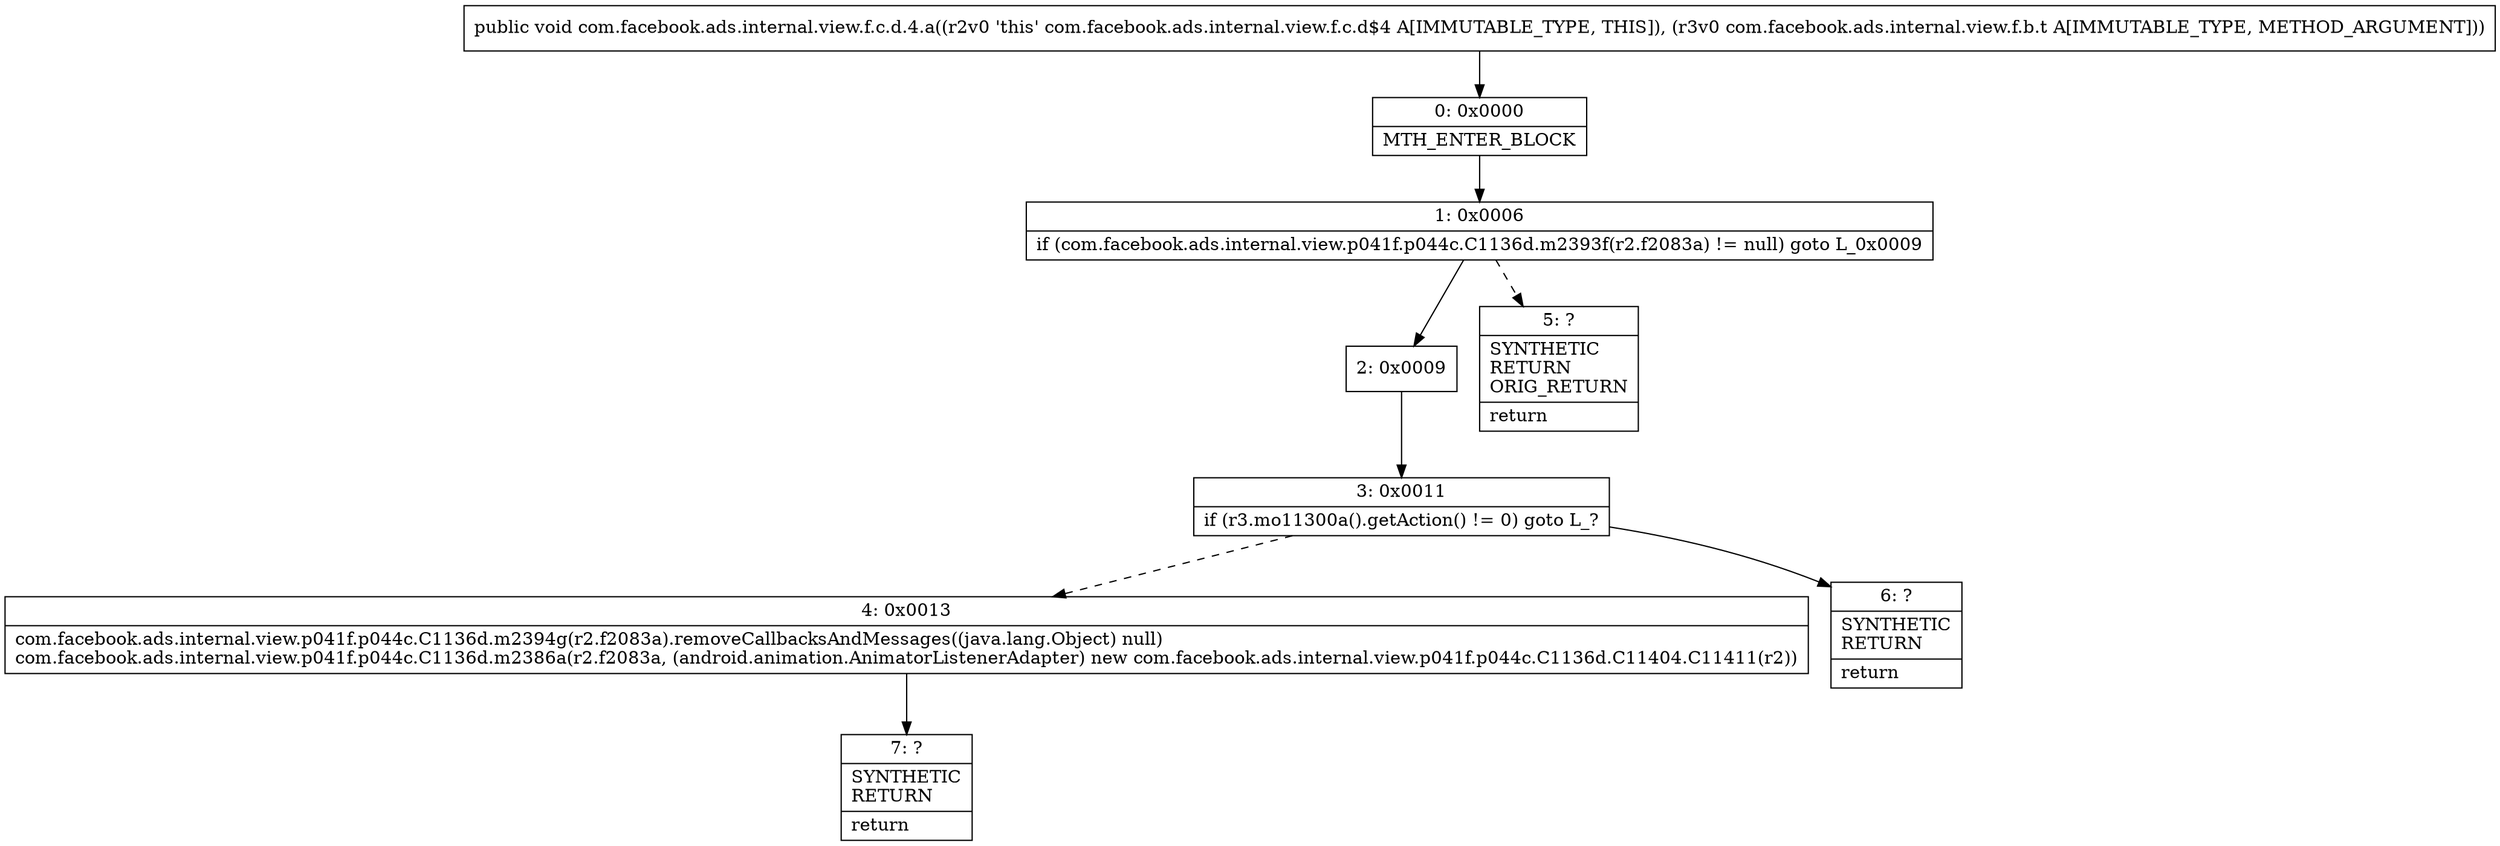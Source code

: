 digraph "CFG forcom.facebook.ads.internal.view.f.c.d.4.a(Lcom\/facebook\/ads\/internal\/view\/f\/b\/t;)V" {
Node_0 [shape=record,label="{0\:\ 0x0000|MTH_ENTER_BLOCK\l}"];
Node_1 [shape=record,label="{1\:\ 0x0006|if (com.facebook.ads.internal.view.p041f.p044c.C1136d.m2393f(r2.f2083a) != null) goto L_0x0009\l}"];
Node_2 [shape=record,label="{2\:\ 0x0009}"];
Node_3 [shape=record,label="{3\:\ 0x0011|if (r3.mo11300a().getAction() != 0) goto L_?\l}"];
Node_4 [shape=record,label="{4\:\ 0x0013|com.facebook.ads.internal.view.p041f.p044c.C1136d.m2394g(r2.f2083a).removeCallbacksAndMessages((java.lang.Object) null)\lcom.facebook.ads.internal.view.p041f.p044c.C1136d.m2386a(r2.f2083a, (android.animation.AnimatorListenerAdapter) new com.facebook.ads.internal.view.p041f.p044c.C1136d.C11404.C11411(r2))\l}"];
Node_5 [shape=record,label="{5\:\ ?|SYNTHETIC\lRETURN\lORIG_RETURN\l|return\l}"];
Node_6 [shape=record,label="{6\:\ ?|SYNTHETIC\lRETURN\l|return\l}"];
Node_7 [shape=record,label="{7\:\ ?|SYNTHETIC\lRETURN\l|return\l}"];
MethodNode[shape=record,label="{public void com.facebook.ads.internal.view.f.c.d.4.a((r2v0 'this' com.facebook.ads.internal.view.f.c.d$4 A[IMMUTABLE_TYPE, THIS]), (r3v0 com.facebook.ads.internal.view.f.b.t A[IMMUTABLE_TYPE, METHOD_ARGUMENT])) }"];
MethodNode -> Node_0;
Node_0 -> Node_1;
Node_1 -> Node_2;
Node_1 -> Node_5[style=dashed];
Node_2 -> Node_3;
Node_3 -> Node_4[style=dashed];
Node_3 -> Node_6;
Node_4 -> Node_7;
}

